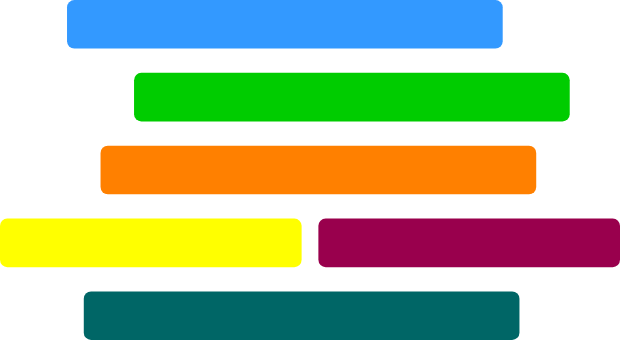 <mxfile version="14.4.4" type="device"><diagram id="Hyu7ReID6OEp03zl4sA6" name="logo"><mxGraphModel dx="1422" dy="767" grid="1" gridSize="10" guides="1" tooltips="1" connect="1" arrows="1" fold="1" page="1" pageScale="1" pageWidth="1100" pageHeight="850" math="0" shadow="0"><root><mxCell id="0"/><mxCell id="1" parent="0"/><mxCell id="xaBxKHM_DT7Dc_MQeU78-12" value="" style="group" vertex="1" connectable="0" parent="1"><mxGeometry x="380" y="200" width="310" height="170" as="geometry"/></mxCell><mxCell id="xaBxKHM_DT7Dc_MQeU78-1" value="" style="rounded=1;whiteSpace=wrap;html=1;fillColor=#3399FF;strokeColor=none;" vertex="1" parent="xaBxKHM_DT7Dc_MQeU78-12"><mxGeometry x="33.514" width="217.838" height="24.286" as="geometry"/></mxCell><mxCell id="xaBxKHM_DT7Dc_MQeU78-2" value="" style="rounded=1;whiteSpace=wrap;html=1;fillColor=#00CC00;strokeColor=none;" vertex="1" parent="xaBxKHM_DT7Dc_MQeU78-12"><mxGeometry x="67.027" y="36.429" width="217.838" height="24.286" as="geometry"/></mxCell><mxCell id="xaBxKHM_DT7Dc_MQeU78-3" value="" style="rounded=1;whiteSpace=wrap;html=1;fillColor=#FF8000;strokeColor=none;" vertex="1" parent="xaBxKHM_DT7Dc_MQeU78-12"><mxGeometry x="50.27" y="72.857" width="217.838" height="24.286" as="geometry"/></mxCell><mxCell id="xaBxKHM_DT7Dc_MQeU78-4" value="" style="rounded=1;whiteSpace=wrap;html=1;fillColor=#FFFF00;strokeColor=none;" vertex="1" parent="xaBxKHM_DT7Dc_MQeU78-12"><mxGeometry y="109.286" width="150.811" height="24.286" as="geometry"/></mxCell><mxCell id="xaBxKHM_DT7Dc_MQeU78-5" value="" style="rounded=1;whiteSpace=wrap;html=1;fillColor=#99004D;strokeColor=none;" vertex="1" parent="xaBxKHM_DT7Dc_MQeU78-12"><mxGeometry x="159.189" y="109.286" width="150.811" height="24.286" as="geometry"/></mxCell><mxCell id="xaBxKHM_DT7Dc_MQeU78-6" value="" style="rounded=1;whiteSpace=wrap;html=1;strokeColor=none;fillColor=#006666;" vertex="1" parent="xaBxKHM_DT7Dc_MQeU78-12"><mxGeometry x="41.892" y="145.714" width="217.838" height="24.286" as="geometry"/></mxCell></root></mxGraphModel></diagram></mxfile>